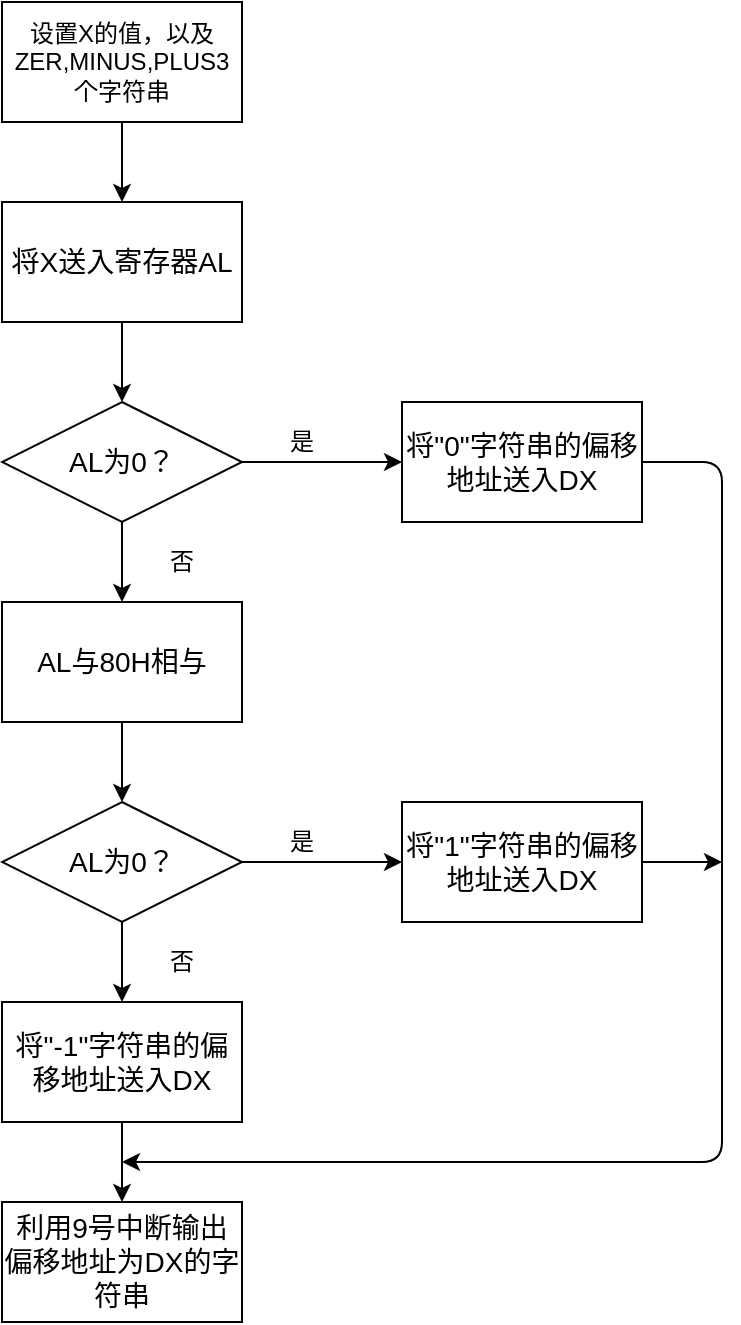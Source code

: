 <mxfile version="13.3.9" type="device"><diagram id="3bIF5DLDxtX_KKNxpHUC" name="第 1 页"><mxGraphModel dx="1504" dy="705" grid="1" gridSize="10" guides="1" tooltips="1" connect="1" arrows="1" fold="1" page="1" pageScale="1" pageWidth="827" pageHeight="1169" math="0" shadow="0"><root><mxCell id="0"/><mxCell id="1" parent="0"/><mxCell id="fOdYXJS9Qxrps7Bw7End-3" value="" style="edgeStyle=orthogonalEdgeStyle;rounded=0;orthogonalLoop=1;jettySize=auto;html=1;" edge="1" parent="1" source="fOdYXJS9Qxrps7Bw7End-1" target="fOdYXJS9Qxrps7Bw7End-2"><mxGeometry relative="1" as="geometry"/></mxCell><mxCell id="fOdYXJS9Qxrps7Bw7End-1" value="&lt;font style=&quot;font-size: 12px&quot;&gt;设置X的值，以及ZER,MINUS,PLUS3个字符串&lt;/font&gt;" style="rounded=0;whiteSpace=wrap;html=1;" vertex="1" parent="1"><mxGeometry x="120" y="40" width="120" height="60" as="geometry"/></mxCell><mxCell id="fOdYXJS9Qxrps7Bw7End-5" value="" style="edgeStyle=orthogonalEdgeStyle;rounded=0;orthogonalLoop=1;jettySize=auto;html=1;entryX=0.5;entryY=0;entryDx=0;entryDy=0;" edge="1" parent="1" source="fOdYXJS9Qxrps7Bw7End-2" target="fOdYXJS9Qxrps7Bw7End-6"><mxGeometry relative="1" as="geometry"><mxPoint x="180" y="240" as="targetPoint"/></mxGeometry></mxCell><mxCell id="fOdYXJS9Qxrps7Bw7End-2" value="&lt;font style=&quot;font-size: 14px&quot;&gt;将X送入寄存器AL&lt;/font&gt;" style="rounded=0;whiteSpace=wrap;html=1;" vertex="1" parent="1"><mxGeometry x="120" y="140" width="120" height="60" as="geometry"/></mxCell><mxCell id="fOdYXJS9Qxrps7Bw7End-8" value="" style="edgeStyle=orthogonalEdgeStyle;rounded=0;orthogonalLoop=1;jettySize=auto;html=1;" edge="1" parent="1" source="fOdYXJS9Qxrps7Bw7End-6" target="fOdYXJS9Qxrps7Bw7End-7"><mxGeometry relative="1" as="geometry"/></mxCell><mxCell id="fOdYXJS9Qxrps7Bw7End-10" value="" style="edgeStyle=orthogonalEdgeStyle;rounded=0;orthogonalLoop=1;jettySize=auto;html=1;entryX=0;entryY=0.5;entryDx=0;entryDy=0;" edge="1" parent="1" source="fOdYXJS9Qxrps7Bw7End-6" target="fOdYXJS9Qxrps7Bw7End-11"><mxGeometry relative="1" as="geometry"><mxPoint x="320" y="270" as="targetPoint"/></mxGeometry></mxCell><mxCell id="fOdYXJS9Qxrps7Bw7End-6" value="&lt;font style=&quot;font-size: 14px&quot;&gt;AL为0？&lt;/font&gt;" style="rhombus;whiteSpace=wrap;html=1;" vertex="1" parent="1"><mxGeometry x="120" y="240" width="120" height="60" as="geometry"/></mxCell><mxCell id="fOdYXJS9Qxrps7Bw7End-15" value="" style="edgeStyle=orthogonalEdgeStyle;rounded=0;orthogonalLoop=1;jettySize=auto;html=1;" edge="1" parent="1" source="fOdYXJS9Qxrps7Bw7End-7"><mxGeometry relative="1" as="geometry"><mxPoint x="180" y="440" as="targetPoint"/></mxGeometry></mxCell><mxCell id="fOdYXJS9Qxrps7Bw7End-7" value="&lt;font style=&quot;font-size: 14px&quot;&gt;AL与80H相与&lt;/font&gt;" style="rounded=0;whiteSpace=wrap;html=1;" vertex="1" parent="1"><mxGeometry x="120" y="340" width="120" height="60" as="geometry"/></mxCell><mxCell id="fOdYXJS9Qxrps7Bw7End-11" value="&lt;font style=&quot;font-size: 14px&quot;&gt;将&quot;0&quot;字符串的偏移地址送入DX&lt;/font&gt;" style="rounded=0;whiteSpace=wrap;html=1;" vertex="1" parent="1"><mxGeometry x="320" y="240" width="120" height="60" as="geometry"/></mxCell><mxCell id="fOdYXJS9Qxrps7Bw7End-12" value="是" style="text;html=1;strokeColor=none;fillColor=none;align=center;verticalAlign=middle;whiteSpace=wrap;rounded=0;" vertex="1" parent="1"><mxGeometry x="250" y="250" width="40" height="20" as="geometry"/></mxCell><mxCell id="fOdYXJS9Qxrps7Bw7End-13" value="否" style="text;html=1;strokeColor=none;fillColor=none;align=center;verticalAlign=middle;whiteSpace=wrap;rounded=0;" vertex="1" parent="1"><mxGeometry x="190" y="310" width="40" height="20" as="geometry"/></mxCell><mxCell id="fOdYXJS9Qxrps7Bw7End-24" value="" style="edgeStyle=orthogonalEdgeStyle;rounded=0;orthogonalLoop=1;jettySize=auto;html=1;" edge="1" parent="1" source="fOdYXJS9Qxrps7Bw7End-19"><mxGeometry relative="1" as="geometry"><mxPoint x="180" y="540" as="targetPoint"/></mxGeometry></mxCell><mxCell id="fOdYXJS9Qxrps7Bw7End-19" value="&lt;font style=&quot;font-size: 14px&quot;&gt;AL为0？&lt;/font&gt;" style="rhombus;whiteSpace=wrap;html=1;" vertex="1" parent="1"><mxGeometry x="120" y="440" width="120" height="60" as="geometry"/></mxCell><mxCell id="fOdYXJS9Qxrps7Bw7End-20" value="" style="edgeStyle=orthogonalEdgeStyle;rounded=0;orthogonalLoop=1;jettySize=auto;html=1;entryX=0;entryY=0.5;entryDx=0;entryDy=0;exitX=1;exitY=0.5;exitDx=0;exitDy=0;" edge="1" parent="1" source="fOdYXJS9Qxrps7Bw7End-19" target="fOdYXJS9Qxrps7Bw7End-21"><mxGeometry relative="1" as="geometry"><mxPoint x="240" y="470" as="sourcePoint"/><mxPoint x="320" y="470" as="targetPoint"/></mxGeometry></mxCell><mxCell id="fOdYXJS9Qxrps7Bw7End-31" value="" style="edgeStyle=orthogonalEdgeStyle;rounded=0;orthogonalLoop=1;jettySize=auto;html=1;" edge="1" parent="1" source="fOdYXJS9Qxrps7Bw7End-21"><mxGeometry relative="1" as="geometry"><mxPoint x="480" y="470" as="targetPoint"/></mxGeometry></mxCell><mxCell id="fOdYXJS9Qxrps7Bw7End-21" value="&lt;font style=&quot;font-size: 14px&quot;&gt;将&quot;1&quot;字符串的偏移地址送入DX&lt;/font&gt;" style="rounded=0;whiteSpace=wrap;html=1;" vertex="1" parent="1"><mxGeometry x="320" y="440" width="120" height="60" as="geometry"/></mxCell><mxCell id="fOdYXJS9Qxrps7Bw7End-22" value="是" style="text;html=1;strokeColor=none;fillColor=none;align=center;verticalAlign=middle;whiteSpace=wrap;rounded=0;" vertex="1" parent="1"><mxGeometry x="250" y="450" width="40" height="20" as="geometry"/></mxCell><mxCell id="fOdYXJS9Qxrps7Bw7End-28" value="" style="edgeStyle=orthogonalEdgeStyle;rounded=0;orthogonalLoop=1;jettySize=auto;html=1;" edge="1" parent="1" source="fOdYXJS9Qxrps7Bw7End-25" target="fOdYXJS9Qxrps7Bw7End-27"><mxGeometry relative="1" as="geometry"/></mxCell><mxCell id="fOdYXJS9Qxrps7Bw7End-25" value="&lt;font style=&quot;font-size: 14px&quot;&gt;将&quot;-1&quot;字符串的偏移地址送入DX&lt;/font&gt;" style="rounded=0;whiteSpace=wrap;html=1;" vertex="1" parent="1"><mxGeometry x="120" y="540" width="120" height="60" as="geometry"/></mxCell><mxCell id="fOdYXJS9Qxrps7Bw7End-27" value="&lt;span style=&quot;font-size: 14px&quot;&gt;利用9号中断输出偏移地址为DX的字符串&lt;/span&gt;" style="rounded=0;whiteSpace=wrap;html=1;" vertex="1" parent="1"><mxGeometry x="120" y="640" width="120" height="60" as="geometry"/></mxCell><mxCell id="fOdYXJS9Qxrps7Bw7End-26" value="否" style="text;html=1;strokeColor=none;fillColor=none;align=center;verticalAlign=middle;whiteSpace=wrap;rounded=0;" vertex="1" parent="1"><mxGeometry x="190" y="510" width="40" height="20" as="geometry"/></mxCell><mxCell id="fOdYXJS9Qxrps7Bw7End-29" value="" style="endArrow=classic;html=1;exitX=1;exitY=0.5;exitDx=0;exitDy=0;" edge="1" parent="1" source="fOdYXJS9Qxrps7Bw7End-11"><mxGeometry width="50" height="50" relative="1" as="geometry"><mxPoint x="520" y="290" as="sourcePoint"/><mxPoint x="180" y="620" as="targetPoint"/><Array as="points"><mxPoint x="480" y="270"/><mxPoint x="480" y="440"/><mxPoint x="480" y="620"/></Array></mxGeometry></mxCell></root></mxGraphModel></diagram></mxfile>